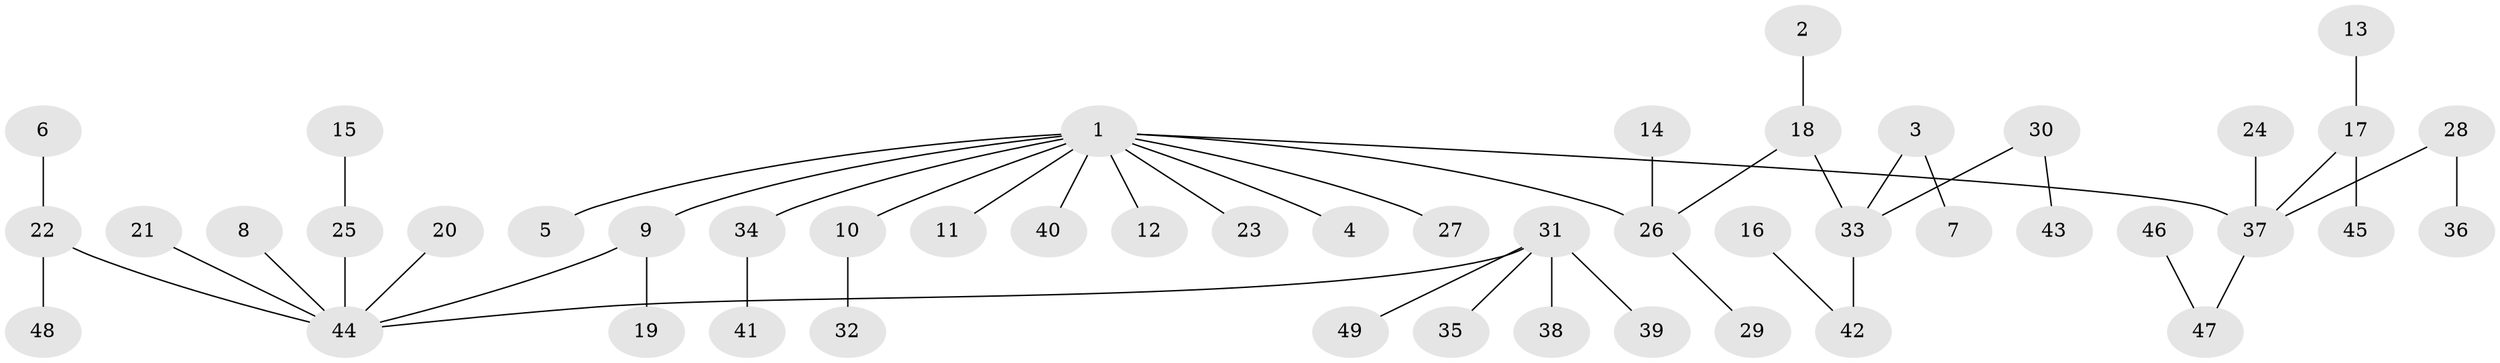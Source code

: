 // original degree distribution, {3: 0.10204081632653061, 7: 0.030612244897959183, 4: 0.061224489795918366, 6: 0.02040816326530612, 5: 0.01020408163265306, 2: 0.2653061224489796, 1: 0.5102040816326531}
// Generated by graph-tools (version 1.1) at 2025/26/03/09/25 03:26:27]
// undirected, 49 vertices, 48 edges
graph export_dot {
graph [start="1"]
  node [color=gray90,style=filled];
  1;
  2;
  3;
  4;
  5;
  6;
  7;
  8;
  9;
  10;
  11;
  12;
  13;
  14;
  15;
  16;
  17;
  18;
  19;
  20;
  21;
  22;
  23;
  24;
  25;
  26;
  27;
  28;
  29;
  30;
  31;
  32;
  33;
  34;
  35;
  36;
  37;
  38;
  39;
  40;
  41;
  42;
  43;
  44;
  45;
  46;
  47;
  48;
  49;
  1 -- 4 [weight=1.0];
  1 -- 5 [weight=1.0];
  1 -- 9 [weight=1.0];
  1 -- 10 [weight=1.0];
  1 -- 11 [weight=1.0];
  1 -- 12 [weight=1.0];
  1 -- 23 [weight=1.0];
  1 -- 26 [weight=1.0];
  1 -- 27 [weight=1.0];
  1 -- 34 [weight=1.0];
  1 -- 37 [weight=1.0];
  1 -- 40 [weight=1.0];
  2 -- 18 [weight=1.0];
  3 -- 7 [weight=1.0];
  3 -- 33 [weight=1.0];
  6 -- 22 [weight=1.0];
  8 -- 44 [weight=1.0];
  9 -- 19 [weight=1.0];
  9 -- 44 [weight=1.0];
  10 -- 32 [weight=1.0];
  13 -- 17 [weight=1.0];
  14 -- 26 [weight=1.0];
  15 -- 25 [weight=1.0];
  16 -- 42 [weight=1.0];
  17 -- 37 [weight=1.0];
  17 -- 45 [weight=1.0];
  18 -- 26 [weight=1.0];
  18 -- 33 [weight=1.0];
  20 -- 44 [weight=1.0];
  21 -- 44 [weight=1.0];
  22 -- 44 [weight=1.0];
  22 -- 48 [weight=1.0];
  24 -- 37 [weight=1.0];
  25 -- 44 [weight=1.0];
  26 -- 29 [weight=1.0];
  28 -- 36 [weight=1.0];
  28 -- 37 [weight=1.0];
  30 -- 33 [weight=1.0];
  30 -- 43 [weight=1.0];
  31 -- 35 [weight=1.0];
  31 -- 38 [weight=1.0];
  31 -- 39 [weight=1.0];
  31 -- 44 [weight=1.0];
  31 -- 49 [weight=1.0];
  33 -- 42 [weight=1.0];
  34 -- 41 [weight=1.0];
  37 -- 47 [weight=1.0];
  46 -- 47 [weight=1.0];
}
